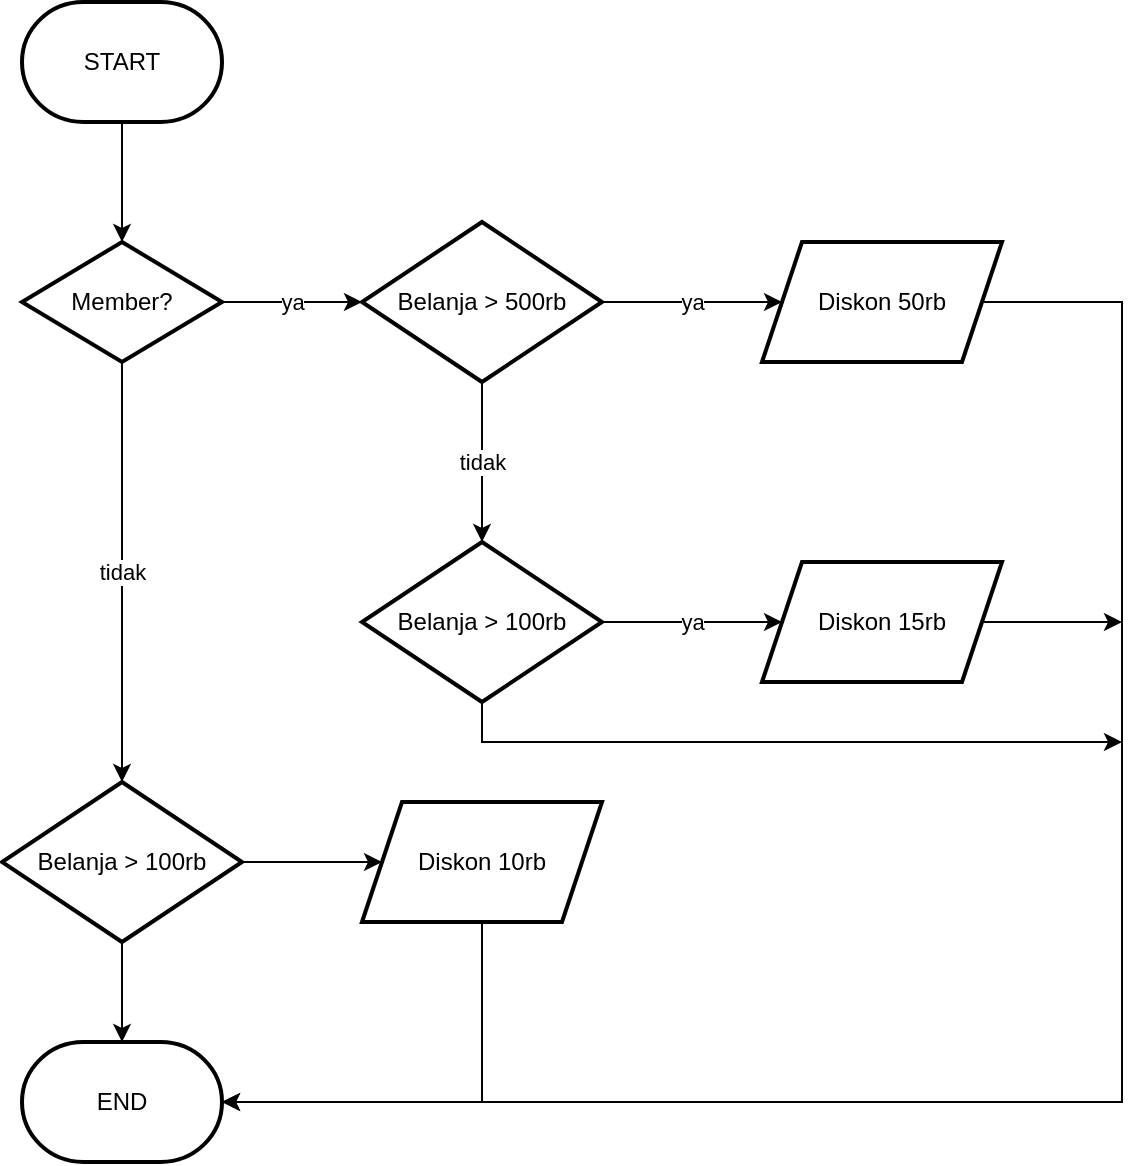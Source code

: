 <mxfile version="22.1.11" type="github">
  <diagram name="Halaman-1" id="UdCtWcI9B7K36Gje9cQb">
    <mxGraphModel dx="880" dy="468" grid="1" gridSize="10" guides="1" tooltips="1" connect="1" arrows="1" fold="1" page="1" pageScale="1" pageWidth="827" pageHeight="1169" math="0" shadow="0">
      <root>
        <mxCell id="0" />
        <mxCell id="1" parent="0" />
        <mxCell id="JshPII_n94KWn3LP_m4g-3" value="" style="edgeStyle=orthogonalEdgeStyle;rounded=0;orthogonalLoop=1;jettySize=auto;html=1;" edge="1" parent="1" source="JshPII_n94KWn3LP_m4g-1" target="JshPII_n94KWn3LP_m4g-2">
          <mxGeometry relative="1" as="geometry" />
        </mxCell>
        <mxCell id="JshPII_n94KWn3LP_m4g-1" value="START" style="strokeWidth=2;html=1;shape=mxgraph.flowchart.terminator;whiteSpace=wrap;" vertex="1" parent="1">
          <mxGeometry x="90" y="50" width="100" height="60" as="geometry" />
        </mxCell>
        <mxCell id="JshPII_n94KWn3LP_m4g-5" value="ya" style="edgeStyle=orthogonalEdgeStyle;rounded=0;orthogonalLoop=1;jettySize=auto;html=1;" edge="1" parent="1" source="JshPII_n94KWn3LP_m4g-2" target="JshPII_n94KWn3LP_m4g-4">
          <mxGeometry relative="1" as="geometry" />
        </mxCell>
        <mxCell id="JshPII_n94KWn3LP_m4g-9" value="tidak" style="edgeStyle=orthogonalEdgeStyle;rounded=0;orthogonalLoop=1;jettySize=auto;html=1;" edge="1" parent="1" source="JshPII_n94KWn3LP_m4g-2" target="JshPII_n94KWn3LP_m4g-8">
          <mxGeometry relative="1" as="geometry" />
        </mxCell>
        <mxCell id="JshPII_n94KWn3LP_m4g-2" value="Member?" style="rhombus;whiteSpace=wrap;html=1;strokeWidth=2;" vertex="1" parent="1">
          <mxGeometry x="90" y="170" width="100" height="60" as="geometry" />
        </mxCell>
        <mxCell id="JshPII_n94KWn3LP_m4g-7" value="ya" style="edgeStyle=orthogonalEdgeStyle;rounded=0;orthogonalLoop=1;jettySize=auto;html=1;" edge="1" parent="1" source="JshPII_n94KWn3LP_m4g-4" target="JshPII_n94KWn3LP_m4g-6">
          <mxGeometry relative="1" as="geometry" />
        </mxCell>
        <mxCell id="JshPII_n94KWn3LP_m4g-11" value="tidak" style="edgeStyle=orthogonalEdgeStyle;rounded=0;orthogonalLoop=1;jettySize=auto;html=1;" edge="1" parent="1" source="JshPII_n94KWn3LP_m4g-4" target="JshPII_n94KWn3LP_m4g-10">
          <mxGeometry relative="1" as="geometry" />
        </mxCell>
        <mxCell id="JshPII_n94KWn3LP_m4g-4" value="Belanja &amp;gt; 500rb" style="rhombus;whiteSpace=wrap;html=1;strokeWidth=2;" vertex="1" parent="1">
          <mxGeometry x="260" y="160" width="120" height="80" as="geometry" />
        </mxCell>
        <mxCell id="JshPII_n94KWn3LP_m4g-19" style="edgeStyle=orthogonalEdgeStyle;rounded=0;orthogonalLoop=1;jettySize=auto;html=1;exitX=1;exitY=0.5;exitDx=0;exitDy=0;" edge="1" parent="1" source="JshPII_n94KWn3LP_m4g-6">
          <mxGeometry relative="1" as="geometry">
            <mxPoint x="190" y="600" as="targetPoint" />
            <Array as="points">
              <mxPoint x="640" y="200" />
              <mxPoint x="640" y="600" />
            </Array>
          </mxGeometry>
        </mxCell>
        <mxCell id="JshPII_n94KWn3LP_m4g-6" value="Diskon 50rb" style="shape=parallelogram;perimeter=parallelogramPerimeter;whiteSpace=wrap;html=1;fixedSize=1;strokeWidth=2;" vertex="1" parent="1">
          <mxGeometry x="460" y="170" width="120" height="60" as="geometry" />
        </mxCell>
        <mxCell id="JshPII_n94KWn3LP_m4g-15" value="" style="edgeStyle=orthogonalEdgeStyle;rounded=0;orthogonalLoop=1;jettySize=auto;html=1;" edge="1" parent="1" source="JshPII_n94KWn3LP_m4g-8" target="JshPII_n94KWn3LP_m4g-14">
          <mxGeometry relative="1" as="geometry" />
        </mxCell>
        <mxCell id="JshPII_n94KWn3LP_m4g-17" value="" style="edgeStyle=orthogonalEdgeStyle;rounded=0;orthogonalLoop=1;jettySize=auto;html=1;" edge="1" parent="1" source="JshPII_n94KWn3LP_m4g-8" target="JshPII_n94KWn3LP_m4g-16">
          <mxGeometry relative="1" as="geometry" />
        </mxCell>
        <mxCell id="JshPII_n94KWn3LP_m4g-8" value="Belanja &amp;gt; 100rb" style="rhombus;whiteSpace=wrap;html=1;strokeWidth=2;" vertex="1" parent="1">
          <mxGeometry x="80" y="440" width="120" height="80" as="geometry" />
        </mxCell>
        <mxCell id="JshPII_n94KWn3LP_m4g-13" value="ya" style="edgeStyle=orthogonalEdgeStyle;rounded=0;orthogonalLoop=1;jettySize=auto;html=1;" edge="1" parent="1" source="JshPII_n94KWn3LP_m4g-10" target="JshPII_n94KWn3LP_m4g-12">
          <mxGeometry relative="1" as="geometry" />
        </mxCell>
        <mxCell id="JshPII_n94KWn3LP_m4g-21" style="edgeStyle=orthogonalEdgeStyle;rounded=0;orthogonalLoop=1;jettySize=auto;html=1;exitX=0.5;exitY=1;exitDx=0;exitDy=0;" edge="1" parent="1" source="JshPII_n94KWn3LP_m4g-10">
          <mxGeometry relative="1" as="geometry">
            <mxPoint x="640" y="420" as="targetPoint" />
            <Array as="points">
              <mxPoint x="320" y="420" />
            </Array>
          </mxGeometry>
        </mxCell>
        <mxCell id="JshPII_n94KWn3LP_m4g-10" value="Belanja &amp;gt; 100rb" style="rhombus;whiteSpace=wrap;html=1;strokeWidth=2;" vertex="1" parent="1">
          <mxGeometry x="260" y="320" width="120" height="80" as="geometry" />
        </mxCell>
        <mxCell id="JshPII_n94KWn3LP_m4g-20" style="edgeStyle=orthogonalEdgeStyle;rounded=0;orthogonalLoop=1;jettySize=auto;html=1;exitX=1;exitY=0.5;exitDx=0;exitDy=0;" edge="1" parent="1" source="JshPII_n94KWn3LP_m4g-12">
          <mxGeometry relative="1" as="geometry">
            <mxPoint x="640" y="360" as="targetPoint" />
          </mxGeometry>
        </mxCell>
        <mxCell id="JshPII_n94KWn3LP_m4g-12" value="Diskon 15rb&lt;br&gt;" style="shape=parallelogram;perimeter=parallelogramPerimeter;whiteSpace=wrap;html=1;fixedSize=1;strokeWidth=2;" vertex="1" parent="1">
          <mxGeometry x="460" y="330" width="120" height="60" as="geometry" />
        </mxCell>
        <mxCell id="JshPII_n94KWn3LP_m4g-14" value="Diskon 10rb" style="shape=parallelogram;perimeter=parallelogramPerimeter;whiteSpace=wrap;html=1;fixedSize=1;strokeWidth=2;" vertex="1" parent="1">
          <mxGeometry x="260" y="450" width="120" height="60" as="geometry" />
        </mxCell>
        <mxCell id="JshPII_n94KWn3LP_m4g-16" value="END" style="strokeWidth=2;html=1;shape=mxgraph.flowchart.terminator;whiteSpace=wrap;" vertex="1" parent="1">
          <mxGeometry x="90" y="570" width="100" height="60" as="geometry" />
        </mxCell>
        <mxCell id="JshPII_n94KWn3LP_m4g-18" style="edgeStyle=orthogonalEdgeStyle;rounded=0;orthogonalLoop=1;jettySize=auto;html=1;exitX=0.5;exitY=1;exitDx=0;exitDy=0;entryX=1;entryY=0.5;entryDx=0;entryDy=0;entryPerimeter=0;" edge="1" parent="1" source="JshPII_n94KWn3LP_m4g-14" target="JshPII_n94KWn3LP_m4g-16">
          <mxGeometry relative="1" as="geometry" />
        </mxCell>
      </root>
    </mxGraphModel>
  </diagram>
</mxfile>
